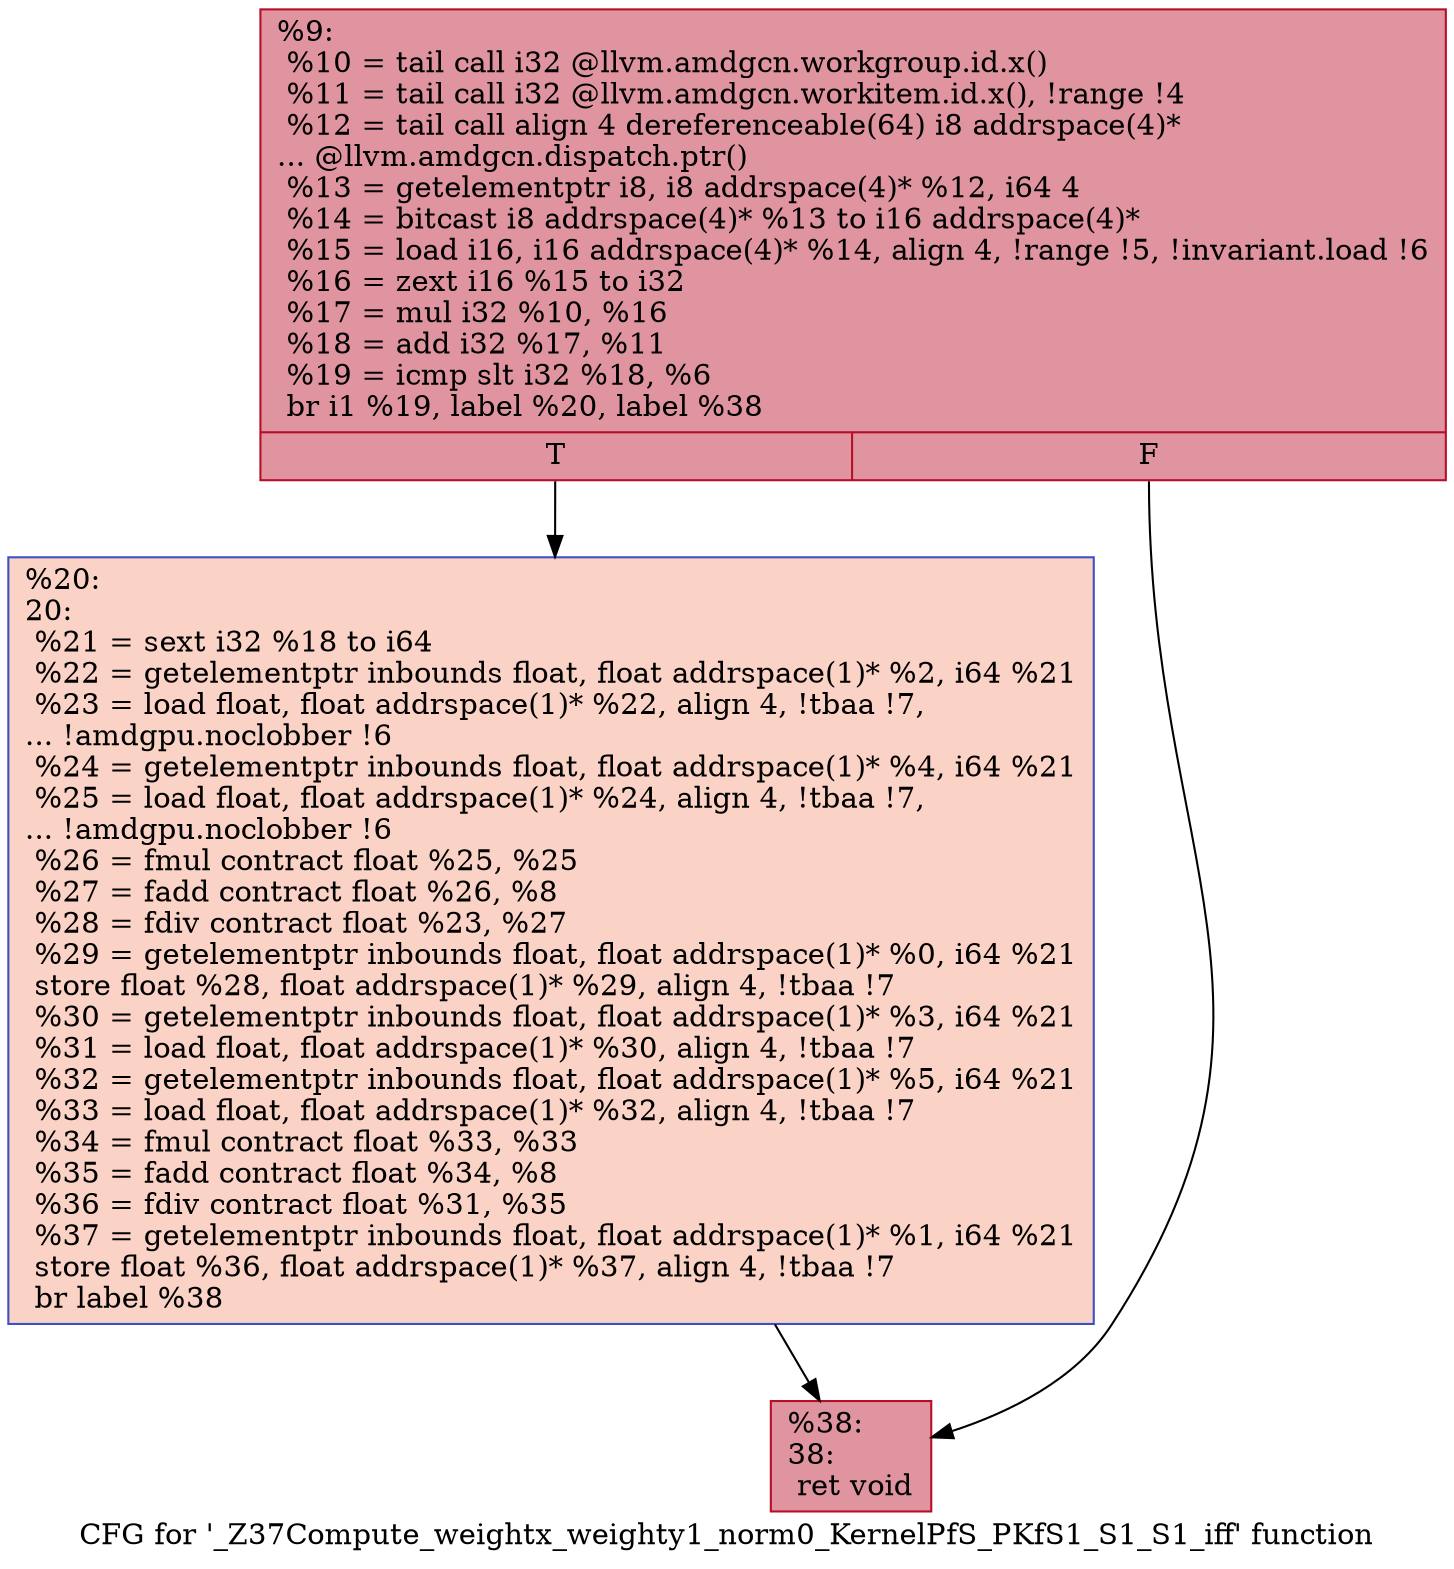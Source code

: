 digraph "CFG for '_Z37Compute_weightx_weighty1_norm0_KernelPfS_PKfS1_S1_S1_iff' function" {
	label="CFG for '_Z37Compute_weightx_weighty1_norm0_KernelPfS_PKfS1_S1_S1_iff' function";

	Node0x48479f0 [shape=record,color="#b70d28ff", style=filled, fillcolor="#b70d2870",label="{%9:\l  %10 = tail call i32 @llvm.amdgcn.workgroup.id.x()\l  %11 = tail call i32 @llvm.amdgcn.workitem.id.x(), !range !4\l  %12 = tail call align 4 dereferenceable(64) i8 addrspace(4)*\l... @llvm.amdgcn.dispatch.ptr()\l  %13 = getelementptr i8, i8 addrspace(4)* %12, i64 4\l  %14 = bitcast i8 addrspace(4)* %13 to i16 addrspace(4)*\l  %15 = load i16, i16 addrspace(4)* %14, align 4, !range !5, !invariant.load !6\l  %16 = zext i16 %15 to i32\l  %17 = mul i32 %10, %16\l  %18 = add i32 %17, %11\l  %19 = icmp slt i32 %18, %6\l  br i1 %19, label %20, label %38\l|{<s0>T|<s1>F}}"];
	Node0x48479f0:s0 -> Node0x484a4e0;
	Node0x48479f0:s1 -> Node0x484a570;
	Node0x484a4e0 [shape=record,color="#3d50c3ff", style=filled, fillcolor="#f59c7d70",label="{%20:\l20:                                               \l  %21 = sext i32 %18 to i64\l  %22 = getelementptr inbounds float, float addrspace(1)* %2, i64 %21\l  %23 = load float, float addrspace(1)* %22, align 4, !tbaa !7,\l... !amdgpu.noclobber !6\l  %24 = getelementptr inbounds float, float addrspace(1)* %4, i64 %21\l  %25 = load float, float addrspace(1)* %24, align 4, !tbaa !7,\l... !amdgpu.noclobber !6\l  %26 = fmul contract float %25, %25\l  %27 = fadd contract float %26, %8\l  %28 = fdiv contract float %23, %27\l  %29 = getelementptr inbounds float, float addrspace(1)* %0, i64 %21\l  store float %28, float addrspace(1)* %29, align 4, !tbaa !7\l  %30 = getelementptr inbounds float, float addrspace(1)* %3, i64 %21\l  %31 = load float, float addrspace(1)* %30, align 4, !tbaa !7\l  %32 = getelementptr inbounds float, float addrspace(1)* %5, i64 %21\l  %33 = load float, float addrspace(1)* %32, align 4, !tbaa !7\l  %34 = fmul contract float %33, %33\l  %35 = fadd contract float %34, %8\l  %36 = fdiv contract float %31, %35\l  %37 = getelementptr inbounds float, float addrspace(1)* %1, i64 %21\l  store float %36, float addrspace(1)* %37, align 4, !tbaa !7\l  br label %38\l}"];
	Node0x484a4e0 -> Node0x484a570;
	Node0x484a570 [shape=record,color="#b70d28ff", style=filled, fillcolor="#b70d2870",label="{%38:\l38:                                               \l  ret void\l}"];
}
